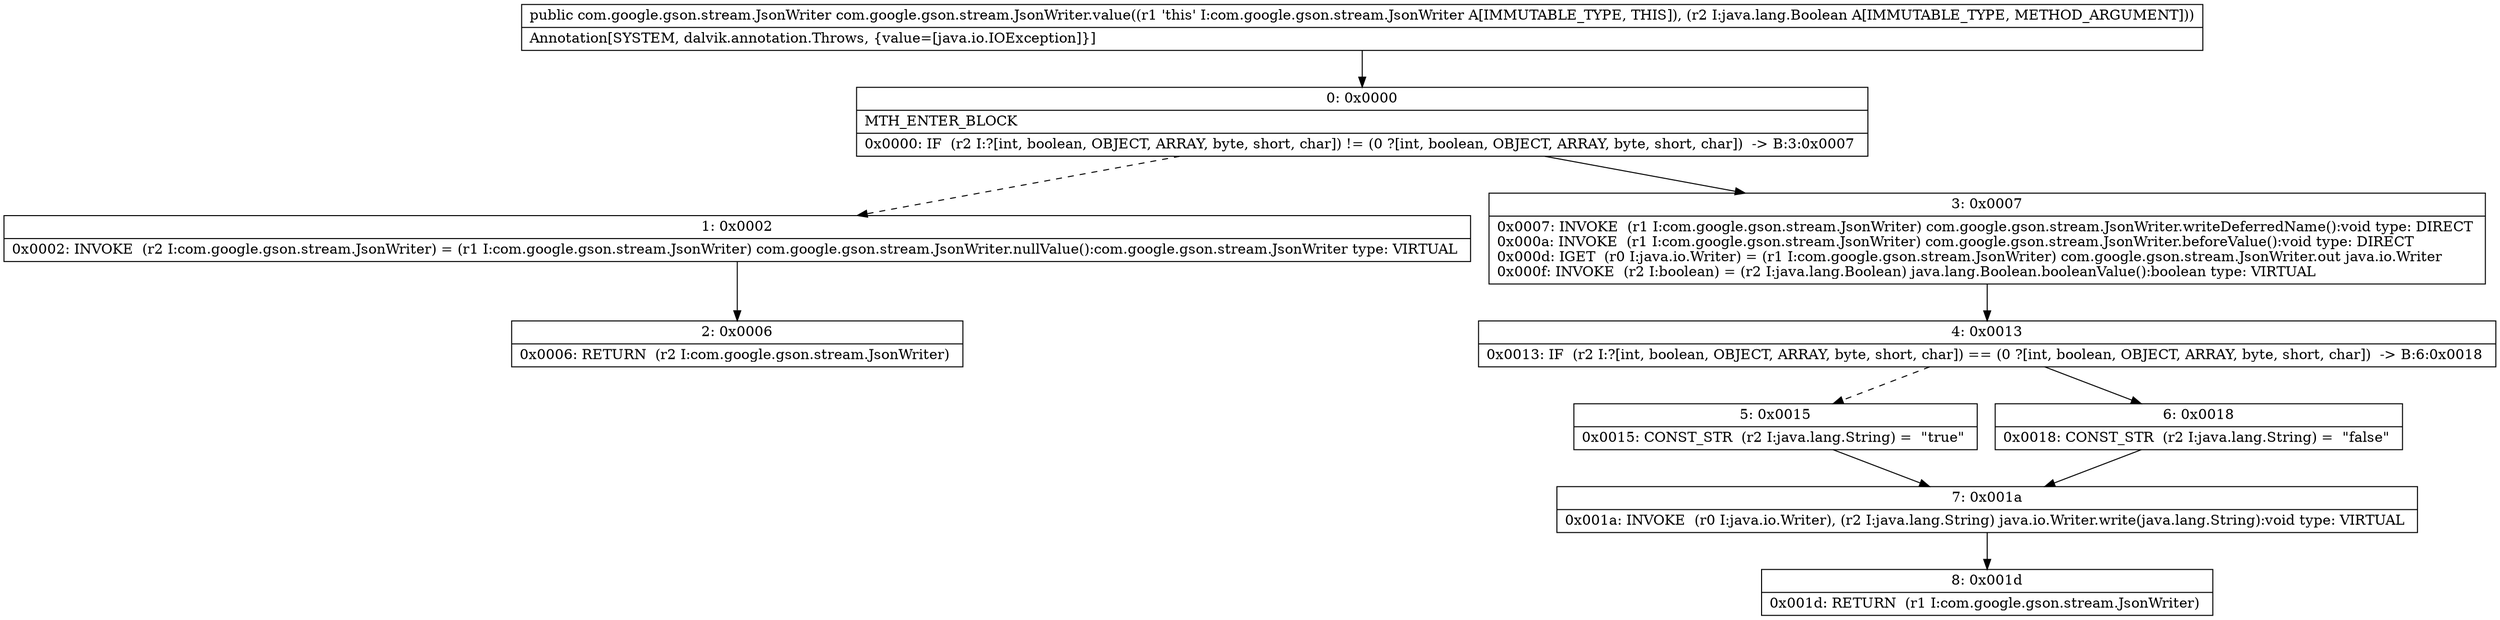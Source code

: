 digraph "CFG forcom.google.gson.stream.JsonWriter.value(Ljava\/lang\/Boolean;)Lcom\/google\/gson\/stream\/JsonWriter;" {
Node_0 [shape=record,label="{0\:\ 0x0000|MTH_ENTER_BLOCK\l|0x0000: IF  (r2 I:?[int, boolean, OBJECT, ARRAY, byte, short, char]) != (0 ?[int, boolean, OBJECT, ARRAY, byte, short, char])  \-\> B:3:0x0007 \l}"];
Node_1 [shape=record,label="{1\:\ 0x0002|0x0002: INVOKE  (r2 I:com.google.gson.stream.JsonWriter) = (r1 I:com.google.gson.stream.JsonWriter) com.google.gson.stream.JsonWriter.nullValue():com.google.gson.stream.JsonWriter type: VIRTUAL \l}"];
Node_2 [shape=record,label="{2\:\ 0x0006|0x0006: RETURN  (r2 I:com.google.gson.stream.JsonWriter) \l}"];
Node_3 [shape=record,label="{3\:\ 0x0007|0x0007: INVOKE  (r1 I:com.google.gson.stream.JsonWriter) com.google.gson.stream.JsonWriter.writeDeferredName():void type: DIRECT \l0x000a: INVOKE  (r1 I:com.google.gson.stream.JsonWriter) com.google.gson.stream.JsonWriter.beforeValue():void type: DIRECT \l0x000d: IGET  (r0 I:java.io.Writer) = (r1 I:com.google.gson.stream.JsonWriter) com.google.gson.stream.JsonWriter.out java.io.Writer \l0x000f: INVOKE  (r2 I:boolean) = (r2 I:java.lang.Boolean) java.lang.Boolean.booleanValue():boolean type: VIRTUAL \l}"];
Node_4 [shape=record,label="{4\:\ 0x0013|0x0013: IF  (r2 I:?[int, boolean, OBJECT, ARRAY, byte, short, char]) == (0 ?[int, boolean, OBJECT, ARRAY, byte, short, char])  \-\> B:6:0x0018 \l}"];
Node_5 [shape=record,label="{5\:\ 0x0015|0x0015: CONST_STR  (r2 I:java.lang.String) =  \"true\" \l}"];
Node_6 [shape=record,label="{6\:\ 0x0018|0x0018: CONST_STR  (r2 I:java.lang.String) =  \"false\" \l}"];
Node_7 [shape=record,label="{7\:\ 0x001a|0x001a: INVOKE  (r0 I:java.io.Writer), (r2 I:java.lang.String) java.io.Writer.write(java.lang.String):void type: VIRTUAL \l}"];
Node_8 [shape=record,label="{8\:\ 0x001d|0x001d: RETURN  (r1 I:com.google.gson.stream.JsonWriter) \l}"];
MethodNode[shape=record,label="{public com.google.gson.stream.JsonWriter com.google.gson.stream.JsonWriter.value((r1 'this' I:com.google.gson.stream.JsonWriter A[IMMUTABLE_TYPE, THIS]), (r2 I:java.lang.Boolean A[IMMUTABLE_TYPE, METHOD_ARGUMENT]))  | Annotation[SYSTEM, dalvik.annotation.Throws, \{value=[java.io.IOException]\}]\l}"];
MethodNode -> Node_0;
Node_0 -> Node_1[style=dashed];
Node_0 -> Node_3;
Node_1 -> Node_2;
Node_3 -> Node_4;
Node_4 -> Node_5[style=dashed];
Node_4 -> Node_6;
Node_5 -> Node_7;
Node_6 -> Node_7;
Node_7 -> Node_8;
}

